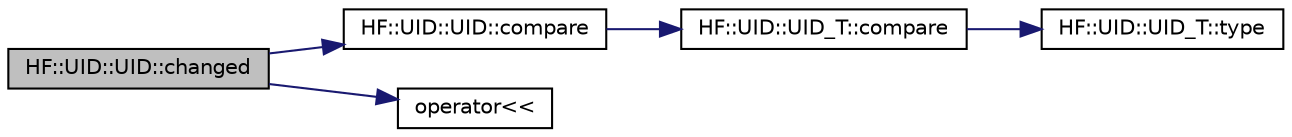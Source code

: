 digraph "HF::UID::UID::changed"
{
  edge [fontname="Helvetica",fontsize="10",labelfontname="Helvetica",labelfontsize="10"];
  node [fontname="Helvetica",fontsize="10",shape=record];
  rankdir="LR";
  Node6 [label="HF::UID::UID::changed",height=0.2,width=0.4,color="black", fillcolor="grey75", style="filled", fontcolor="black"];
  Node6 -> Node7 [color="midnightblue",fontsize="10",style="solid",fontname="Helvetica"];
  Node7 [label="HF::UID::UID::compare",height=0.2,width=0.4,color="black", fillcolor="white", style="filled",URL="$classHF_1_1UID_1_1UID.html#a77b2b171473c6f8712475cb4cd882885",tooltip="Compare the current UID with the given UID. "];
  Node7 -> Node8 [color="midnightblue",fontsize="10",style="solid",fontname="Helvetica"];
  Node8 [label="HF::UID::UID_T::compare",height=0.2,width=0.4,color="black", fillcolor="white", style="filled",URL="$structHF_1_1UID_1_1UID__T.html#a4db1a5a266e646e1454d4f4da2b563ff",tooltip="Compare the current UID with the given UID. "];
  Node8 -> Node9 [color="midnightblue",fontsize="10",style="solid",fontname="Helvetica"];
  Node9 [label="HF::UID::UID_T::type",height=0.2,width=0.4,color="black", fillcolor="white", style="filled",URL="$structHF_1_1UID_1_1UID__T.html#aff90c25a589dbe3523b46da0d0ac97f3",tooltip="Type of the UID. "];
  Node6 -> Node10 [color="midnightblue",fontsize="10",style="solid",fontname="Helvetica"];
  Node10 [label="operator\<\<",height=0.2,width=0.4,color="black", fillcolor="white", style="filled",URL="$group__uid__t.html#ga0a990e94a88880d4337c1060f636a1c7",tooltip="Convert the given uid into a string and write it to the given stream. "];
}
